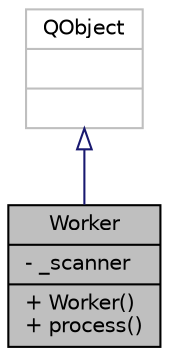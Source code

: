 digraph "Worker"
{
 // INTERACTIVE_SVG=YES
 // LATEX_PDF_SIZE
  edge [fontname="Helvetica",fontsize="10",labelfontname="Helvetica",labelfontsize="10"];
  node [fontname="Helvetica",fontsize="10",shape=record];
  Node1 [label="{Worker\n|- _scanner\l|+ Worker()\l+ process()\l}",height=0.2,width=0.4,color="black", fillcolor="grey75", style="filled", fontcolor="black",tooltip="The Worker class allows you to run SBarcodeScanner::imageProcess method in a different thread."];
  Node2 -> Node1 [dir="back",color="midnightblue",fontsize="10",style="solid",arrowtail="onormal",fontname="Helvetica"];
  Node2 [label="{QObject\n||}",height=0.2,width=0.4,color="grey75", fillcolor="white", style="filled",tooltip=" "];
}
